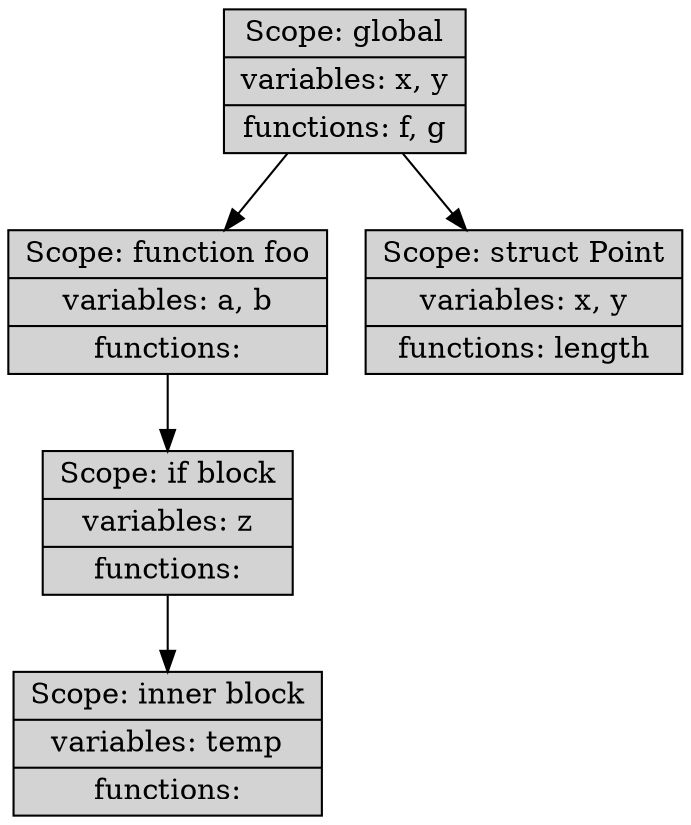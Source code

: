 digraph ScopeTree {
    node [shape=record, style=filled, fillcolor=lightgray];

    // Root scope
    scope0 [label="{Scope: global | variables: x, y | functions: f, g}"];

    // First child
    scope1 [label="{Scope: function foo | variables: a, b | functions: }"];
    scope0 -> scope1;

    // Second child
    scope2 [label="{Scope: if block | variables: z | functions: }"];
    scope1 -> scope2;

    // Third child
    scope3 [label="{Scope: inner block | variables: temp | functions: }"];
    scope2 -> scope3;

    // Struct scope
    structScope [label="{Scope: struct Point | variables: x, y | functions: length}"];
    scope0 -> structScope;
}
